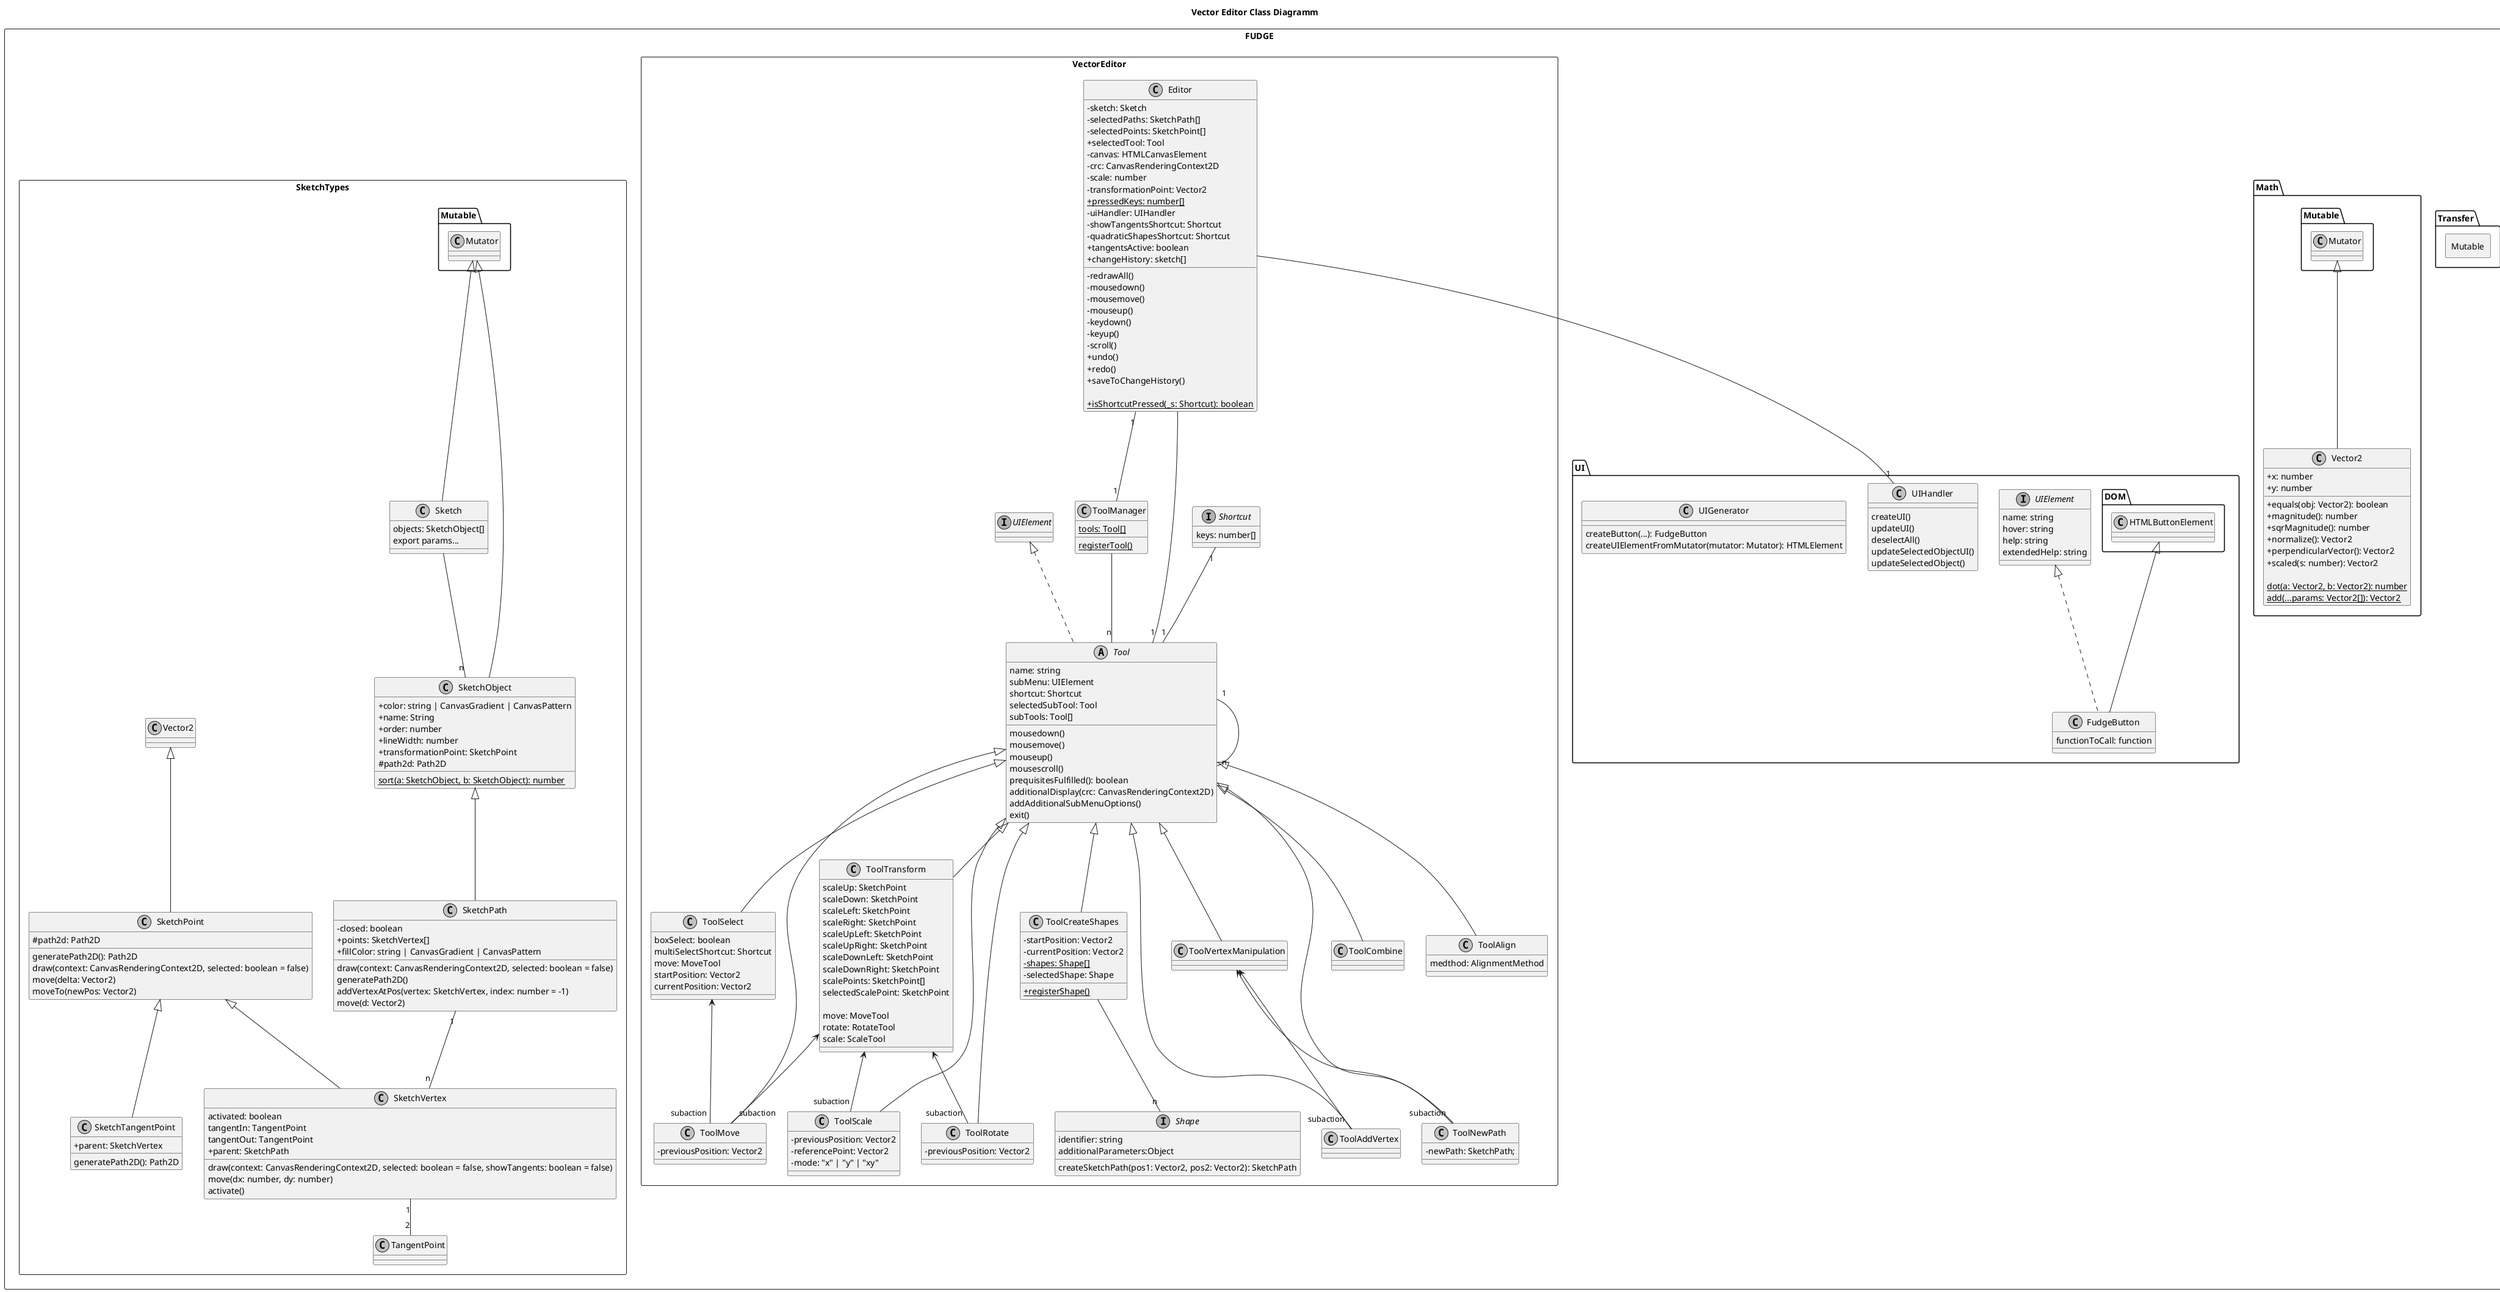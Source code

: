@startuml VE Classes
skinparam monochrome true
skinparam componentStyle uml2
skinparam classAttributeIconSize 0
skinparam shadowing false
skinparam handwritten false

title Vector Editor Class Diagramm

' left to right direction
package FUDGE <<Rectangle>> {
	package Transfer {
		package Mutable <<Rectangle>>{
			
		}
	}

	package Math {
		class Vector2 extends Mutable.Mutator{
			+ x: number
			+ y: number

			+ equals(obj: Vector2): boolean
			+ magnitude(): number
			+ sqrMagnitude(): number
			+ normalize(): Vector2
			+ perpendicularVector(): Vector2
			+ scaled(s: number): Vector2

			{static} dot(a: Vector2, b: Vector2): number
			{static} add(...params: Vector2[]): Vector2
		}
	}

	package UI {
		interface UIElement{
			name: string
			hover: string
			help: string
			extendedHelp: string
			' element: HTMLElement
		}
		class FudgeButton extends DOM.HTMLButtonElement implements UIElement {
			functionToCall: function
		}

		class UIHandler{
			createUI()
			updateUI()
			deselectAll()
			updateSelectedObjectUI()
			updateSelectedObject()
		}

		class UIGenerator {
			createButton(...): FudgeButton
			createUIElementFromMutator(mutator: Mutator): HTMLElement
		}
	}

	package VectorEditor <<Rectangle>>{
		interface Shortcut{
			keys: number[]
		}

		class Editor{
			- sketch: Sketch
			- selectedPaths: SketchPath[]
			- selectedPoints: SketchPoint[]
			+ selectedTool: Tool
			- canvas: HTMLCanvasElement
			- crc: CanvasRenderingContext2D
			- scale: number
			- transformationPoint: Vector2
			{static} + pressedKeys: number[]
			- uiHandler: UIHandler
			- showTangentsShortcut: Shortcut
			- quadraticShapesShortcut: Shortcut
			+ tangentsActive: boolean
			+ changeHistory: sketch[]

			- redrawAll()
			- mousedown()
			- mousemove()
			- mouseup()
			- keydown()
			- keyup()
			- scroll()
			+ undo()
			+ redo()
			+ saveToChangeHistory()

			{static} + isShortcutPressed(_s: Shortcut): boolean

		}

		class ToolManager {
			{static} tools: Tool[]
			{static} registerTool()
		}

		abstract Tool implements UIElement{
			name: string
			subMenu: UIElement
			shortcut: Shortcut
			selectedSubTool: Tool
			subTools: Tool[]
			' cursor: Image
			mousedown()
			mousemove()
			mouseup()
			mousescroll()
			prequisitesFulfilled(): boolean
			additionalDisplay(crc: CanvasRenderingContext2D)
			addAdditionalSubMenuOptions()
			exit()
		}

		class ToolSelect extends Tool {
			boxSelect: boolean
			multiSelectShortcut: Shortcut
			move: MoveTool
			startPosition: Vector2
			currentPosition: Vector2
		}
		class ToolMove extends Tool {
			- previousPosition: Vector2
		}
		class ToolTransform extends Tool {
			scaleUp: SketchPoint
			scaleDown: SketchPoint
			scaleLeft: SketchPoint
			scaleRight: SketchPoint
			scaleUpLeft: SketchPoint
			scaleUpRight: SketchPoint
			scaleDownLeft: SketchPoint
			scaleDownRight: SketchPoint
			scalePoints: SketchPoint[]
			selectedScalePoint: SketchPoint
			
			move: MoveTool
			rotate: RotateTool
			scale: ScaleTool
		}
		class ToolScale extends Tool {
			- previousPosition: Vector2
			- referencePoint: Vector2
			- mode: "x" | "y" | "xy"
		}
		class ToolRotate extends Tool {
			- previousPosition: Vector2
		}
		class ToolCreateShapes extends Tool {
			- startPosition: Vector2
			- currentPosition: Vector2
			{static} - shapes: Shape[]
			- selectedShape: Shape
			{static} + registerShape()
		}
		interface Shape {
			identifier: string
			createSketchPath(pos1: Vector2, pos2: Vector2): SketchPath
			additionalParameters:Object
		}
		class ToolVertexManipulation extends Tool {

		}
		class ToolAddVertex extends Tool {

		}
		class ToolNewPath extends Tool {
			- newPath: SketchPath;
		}
		class ToolCombine extends Tool {

		}
		' class ToolExport extends Tool {

		' }
		class ToolAlign extends Tool {
			medthod: AlignmentMethod	
		}


		'Associations
		ToolManager -- "n" Tool
		Editor "1"--"1" ToolManager
		Shortcut "1"-- "1" Tool
		Editor -- "1" Tool
		Editor --"1" UIHandler
		Tool "1"--"n" Tool
		ToolCreateShapes -- "n" Shape
		ToolTransform <--"subaction" ToolMove
		ToolTransform <-- "subaction" ToolScale 
		ToolTransform <-- "subaction" ToolRotate
		ToolSelect <-- "subaction" ToolMove
		ToolVertexManipulation <-- "subaction" ToolAddVertex 
		ToolVertexManipulation <-- "subaction" ToolNewPath
	}
	package SketchTypes <<Rectangle>>{
		class Sketch extends Mutable.Mutator {
			objects: SketchObject[]
			export params...
		}

		class SketchObject extends Mutable.Mutator{
			+ color: string | CanvasGradient | CanvasPattern
			+ name: String
			+ order: number
			+ lineWidth: number
			+ transformationPoint: SketchPoint
			# path2d: Path2D
			{static} sort(a: SketchObject, b: SketchObject): number
		}

		class SketchPath extends SketchObject {
			- closed: boolean
			+ points: SketchVertex[]
			+ fillColor: string | CanvasGradient | CanvasPattern
			' + transformationPoint: Vector2;
			draw(context: CanvasRenderingContext2D, selected: boolean = false)
			generatePath2D()
			addVertexAtPos(vertex: SketchVertex, index: number = -1)
			move(d: Vector2)
		}

		class SketchPoint extends Vector2{
			# path2d: Path2D
			generatePath2D(): Path2D
			draw(context: CanvasRenderingContext2D, selected: boolean = false)
			move(delta: Vector2)
			moveTo(newPos: Vector2)
		}

		class SketchVertex extends SketchPoint {
			activated: boolean
			tangentIn: TangentPoint
			tangentOut: TangentPoint
			+ parent: SketchPath
			draw(context: CanvasRenderingContext2D, selected: boolean = false, showTangents: boolean = false)
			move(dx: number, dy: number)
			activate()
		}

		class SketchTangentPoint extends SketchPoint {
			+ parent: SketchVertex
			generatePath2D(): Path2D
		}

		' Associations
		Sketch -- "n" SketchObject
		SketchPath "1" -- "n" SketchVertex
		SketchVertex "1" -- "2" TangentPoint
	}
}
@enduml